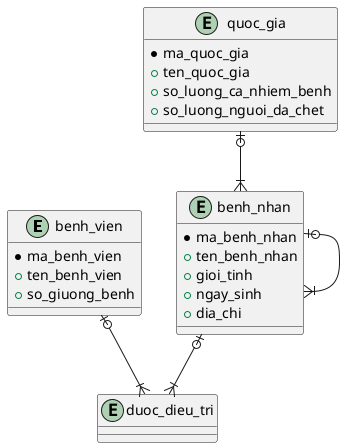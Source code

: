 @startuml

entity "benh_vien" as benh_vien {
	* ma_benh_vien
	+ ten_benh_vien
	+ so_giuong_benh
}

entity "quoc_gia" as quoc_gia {
	* ma_quoc_gia
	+ ten_quoc_gia
	+ so_luong_ca_nhiem_benh
	+ so_luong_nguoi_da_chet
}

entity "benh_nhan" as benh_nhan {
	* ma_benh_nhan
	+ ten_benh_nhan
	+ gioi_tinh
	+ ngay_sinh
	+ dia_chi
}

entity "duoc_dieu_tri" as duoc_dieu_tri {
}

quoc_gia |o--|{ benh_nhan

benh_nhan |o--|{ benh_nhan

benh_nhan |o--|{ duoc_dieu_tri

benh_vien |o--|{ duoc_dieu_tri

@enduml